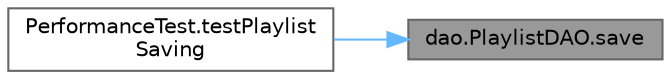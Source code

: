 digraph "dao.PlaylistDAO.save"
{
 // LATEX_PDF_SIZE
  bgcolor="transparent";
  edge [fontname=Helvetica,fontsize=10,labelfontname=Helvetica,labelfontsize=10];
  node [fontname=Helvetica,fontsize=10,shape=box,height=0.2,width=0.4];
  rankdir="RL";
  Node1 [label="dao.PlaylistDAO.save",height=0.2,width=0.4,color="gray40", fillcolor="grey60", style="filled", fontcolor="black",tooltip=" "];
  Node1 -> Node2 [dir="back",color="steelblue1",style="solid"];
  Node2 [label="PerformanceTest.testPlaylist\lSaving",height=0.2,width=0.4,color="grey40", fillcolor="white", style="filled",URL="$class_performance_test.html#ad0b7a38b175c495880458c3f58a873d2",tooltip=" "];
}
